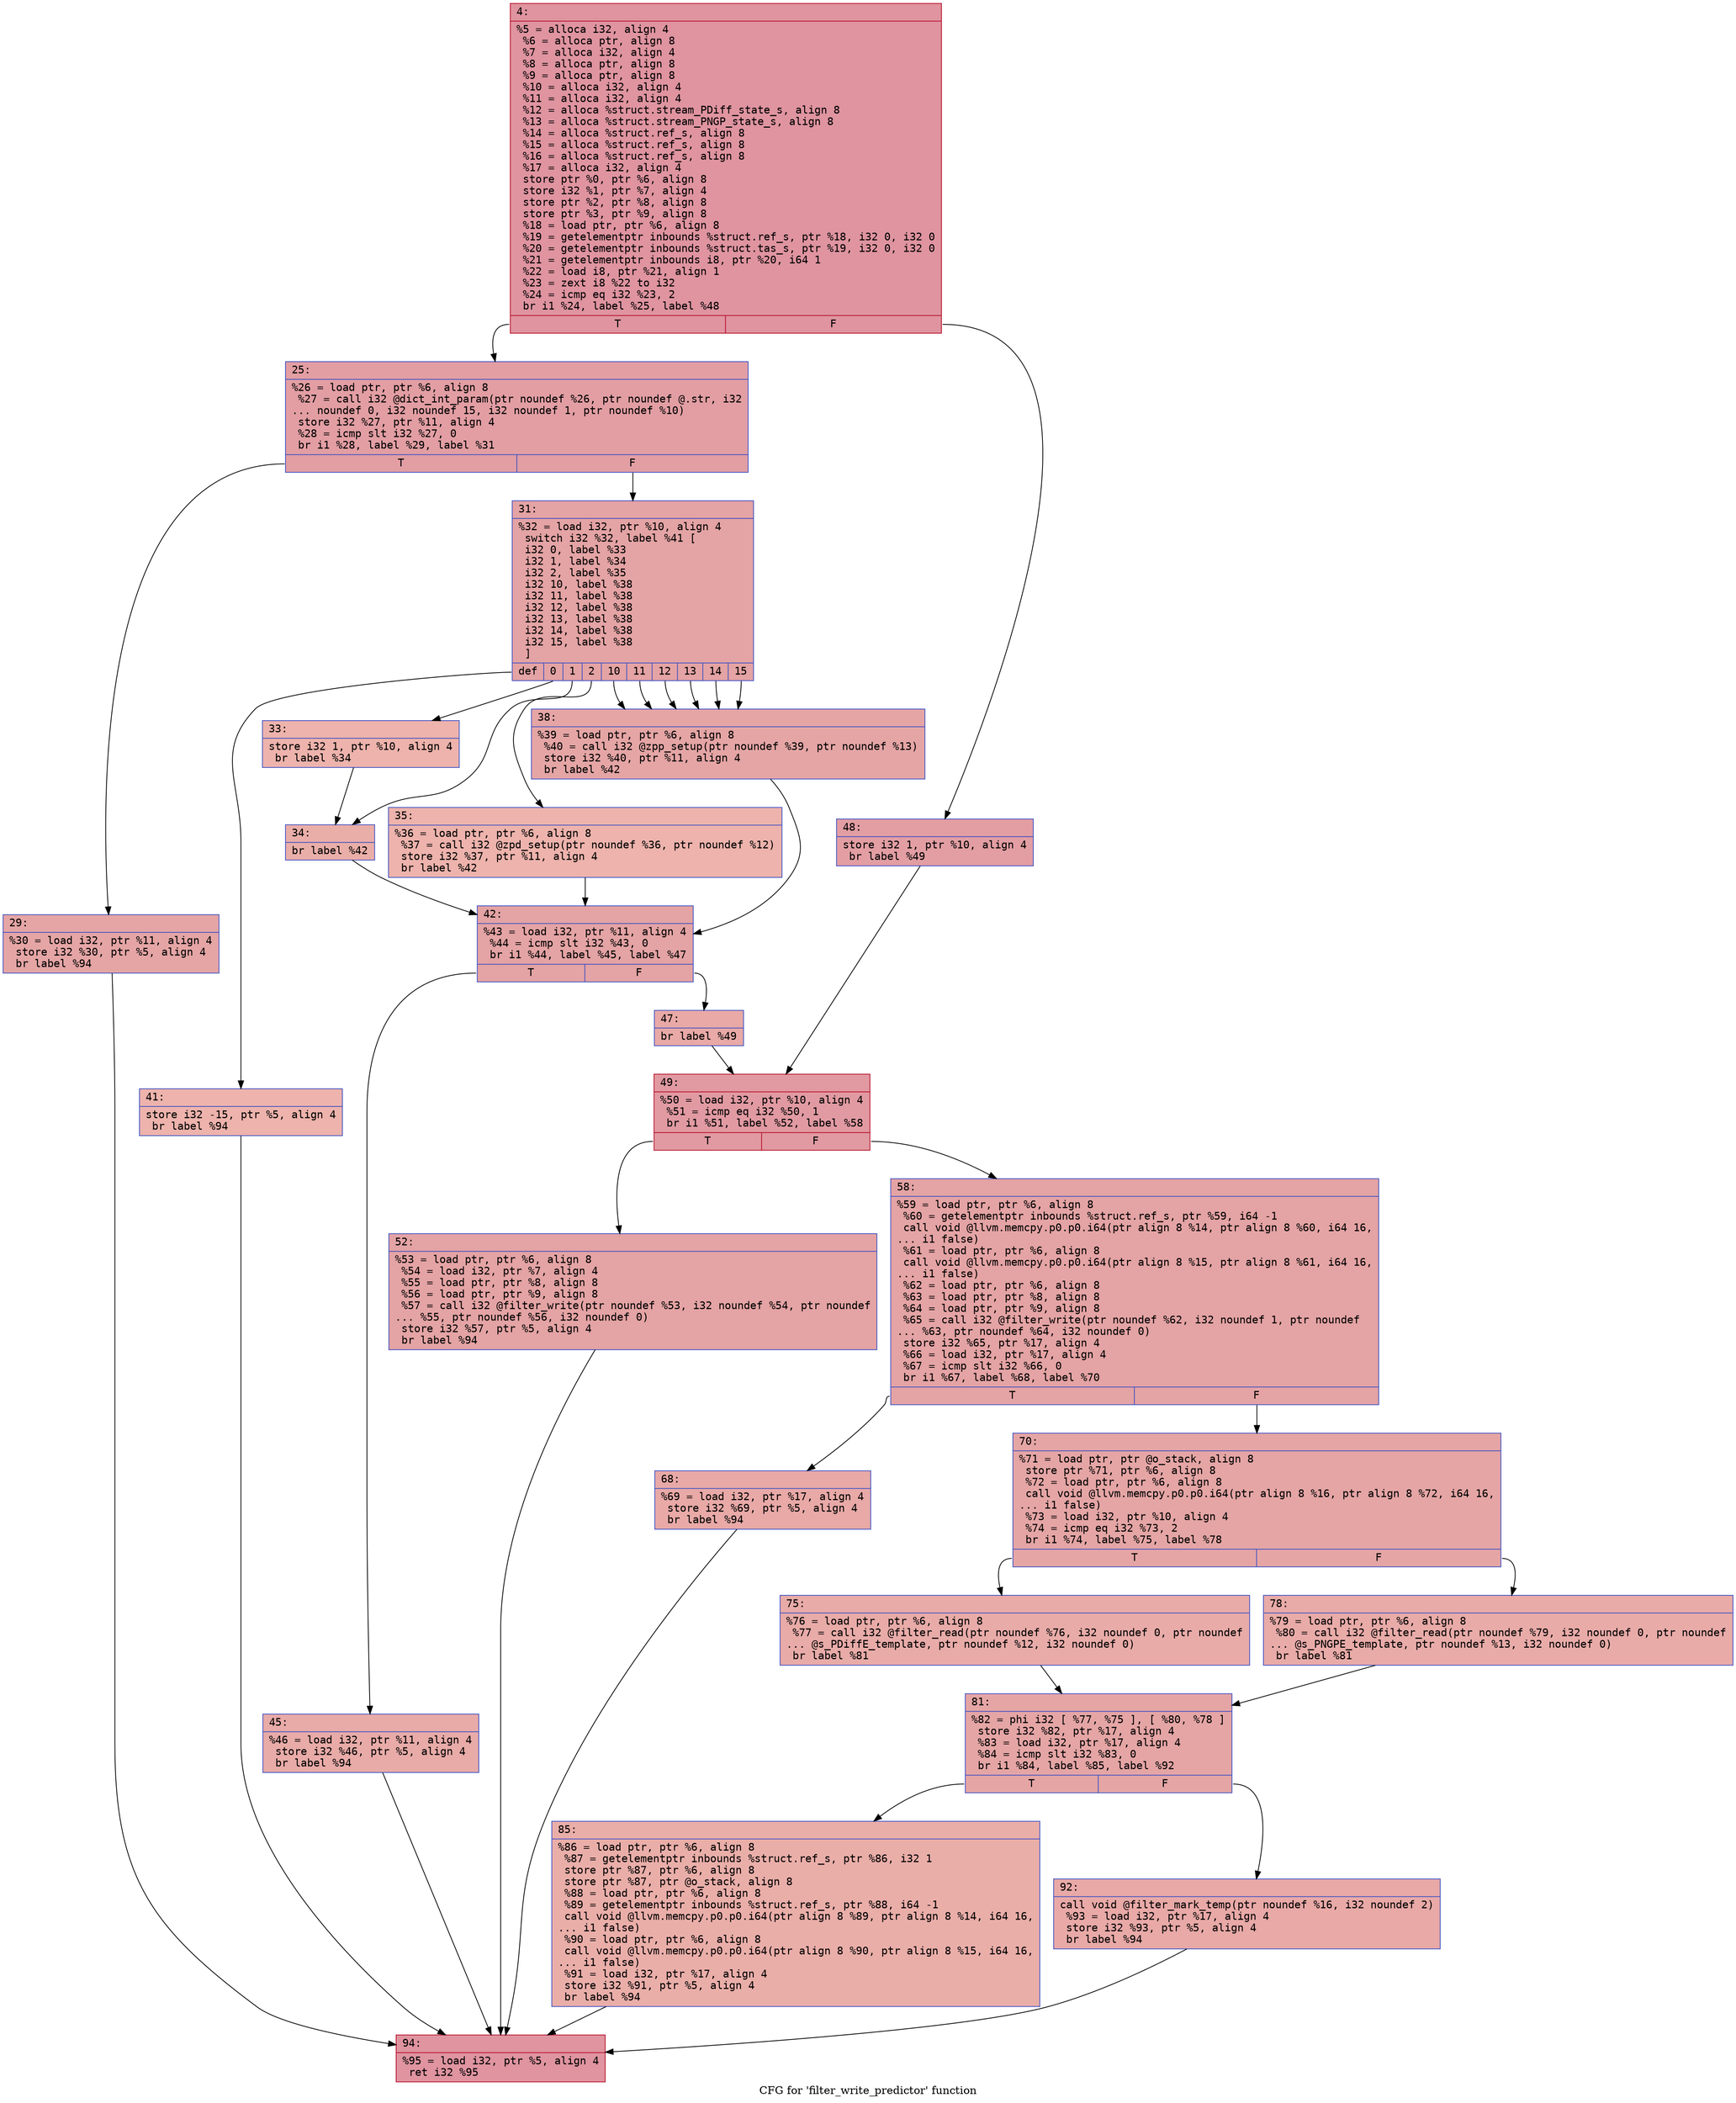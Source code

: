 digraph "CFG for 'filter_write_predictor' function" {
	label="CFG for 'filter_write_predictor' function";

	Node0x6000032aa0d0 [shape=record,color="#b70d28ff", style=filled, fillcolor="#b70d2870" fontname="Courier",label="{4:\l|  %5 = alloca i32, align 4\l  %6 = alloca ptr, align 8\l  %7 = alloca i32, align 4\l  %8 = alloca ptr, align 8\l  %9 = alloca ptr, align 8\l  %10 = alloca i32, align 4\l  %11 = alloca i32, align 4\l  %12 = alloca %struct.stream_PDiff_state_s, align 8\l  %13 = alloca %struct.stream_PNGP_state_s, align 8\l  %14 = alloca %struct.ref_s, align 8\l  %15 = alloca %struct.ref_s, align 8\l  %16 = alloca %struct.ref_s, align 8\l  %17 = alloca i32, align 4\l  store ptr %0, ptr %6, align 8\l  store i32 %1, ptr %7, align 4\l  store ptr %2, ptr %8, align 8\l  store ptr %3, ptr %9, align 8\l  %18 = load ptr, ptr %6, align 8\l  %19 = getelementptr inbounds %struct.ref_s, ptr %18, i32 0, i32 0\l  %20 = getelementptr inbounds %struct.tas_s, ptr %19, i32 0, i32 0\l  %21 = getelementptr inbounds i8, ptr %20, i64 1\l  %22 = load i8, ptr %21, align 1\l  %23 = zext i8 %22 to i32\l  %24 = icmp eq i32 %23, 2\l  br i1 %24, label %25, label %48\l|{<s0>T|<s1>F}}"];
	Node0x6000032aa0d0:s0 -> Node0x6000032aa120[tooltip="4 -> 25\nProbability 50.00%" ];
	Node0x6000032aa0d0:s1 -> Node0x6000032aa490[tooltip="4 -> 48\nProbability 50.00%" ];
	Node0x6000032aa120 [shape=record,color="#3d50c3ff", style=filled, fillcolor="#be242e70" fontname="Courier",label="{25:\l|  %26 = load ptr, ptr %6, align 8\l  %27 = call i32 @dict_int_param(ptr noundef %26, ptr noundef @.str, i32\l... noundef 0, i32 noundef 15, i32 noundef 1, ptr noundef %10)\l  store i32 %27, ptr %11, align 4\l  %28 = icmp slt i32 %27, 0\l  br i1 %28, label %29, label %31\l|{<s0>T|<s1>F}}"];
	Node0x6000032aa120:s0 -> Node0x6000032aa170[tooltip="25 -> 29\nProbability 37.50%" ];
	Node0x6000032aa120:s1 -> Node0x6000032aa1c0[tooltip="25 -> 31\nProbability 62.50%" ];
	Node0x6000032aa170 [shape=record,color="#3d50c3ff", style=filled, fillcolor="#c5333470" fontname="Courier",label="{29:\l|  %30 = load i32, ptr %11, align 4\l  store i32 %30, ptr %5, align 4\l  br label %94\l}"];
	Node0x6000032aa170 -> Node0x6000032aa800[tooltip="29 -> 94\nProbability 100.00%" ];
	Node0x6000032aa1c0 [shape=record,color="#3d50c3ff", style=filled, fillcolor="#c32e3170" fontname="Courier",label="{31:\l|  %32 = load i32, ptr %10, align 4\l  switch i32 %32, label %41 [\l    i32 0, label %33\l    i32 1, label %34\l    i32 2, label %35\l    i32 10, label %38\l    i32 11, label %38\l    i32 12, label %38\l    i32 13, label %38\l    i32 14, label %38\l    i32 15, label %38\l  ]\l|{<s0>def|<s1>0|<s2>1|<s3>2|<s4>10|<s5>11|<s6>12|<s7>13|<s8>14|<s9>15}}"];
	Node0x6000032aa1c0:s0 -> Node0x6000032aa350[tooltip="31 -> 41\nProbability 10.00%" ];
	Node0x6000032aa1c0:s1 -> Node0x6000032aa210[tooltip="31 -> 33\nProbability 10.00%" ];
	Node0x6000032aa1c0:s2 -> Node0x6000032aa260[tooltip="31 -> 34\nProbability 10.00%" ];
	Node0x6000032aa1c0:s3 -> Node0x6000032aa2b0[tooltip="31 -> 35\nProbability 10.00%" ];
	Node0x6000032aa1c0:s4 -> Node0x6000032aa300[tooltip="31 -> 38\nProbability 60.00%" ];
	Node0x6000032aa1c0:s5 -> Node0x6000032aa300[tooltip="31 -> 38\nProbability 60.00%" ];
	Node0x6000032aa1c0:s6 -> Node0x6000032aa300[tooltip="31 -> 38\nProbability 60.00%" ];
	Node0x6000032aa1c0:s7 -> Node0x6000032aa300[tooltip="31 -> 38\nProbability 60.00%" ];
	Node0x6000032aa1c0:s8 -> Node0x6000032aa300[tooltip="31 -> 38\nProbability 60.00%" ];
	Node0x6000032aa1c0:s9 -> Node0x6000032aa300[tooltip="31 -> 38\nProbability 60.00%" ];
	Node0x6000032aa210 [shape=record,color="#3d50c3ff", style=filled, fillcolor="#d6524470" fontname="Courier",label="{33:\l|  store i32 1, ptr %10, align 4\l  br label %34\l}"];
	Node0x6000032aa210 -> Node0x6000032aa260[tooltip="33 -> 34\nProbability 100.00%" ];
	Node0x6000032aa260 [shape=record,color="#3d50c3ff", style=filled, fillcolor="#d0473d70" fontname="Courier",label="{34:\l|  br label %42\l}"];
	Node0x6000032aa260 -> Node0x6000032aa3a0[tooltip="34 -> 42\nProbability 100.00%" ];
	Node0x6000032aa2b0 [shape=record,color="#3d50c3ff", style=filled, fillcolor="#d6524470" fontname="Courier",label="{35:\l|  %36 = load ptr, ptr %6, align 8\l  %37 = call i32 @zpd_setup(ptr noundef %36, ptr noundef %12)\l  store i32 %37, ptr %11, align 4\l  br label %42\l}"];
	Node0x6000032aa2b0 -> Node0x6000032aa3a0[tooltip="35 -> 42\nProbability 100.00%" ];
	Node0x6000032aa300 [shape=record,color="#3d50c3ff", style=filled, fillcolor="#c5333470" fontname="Courier",label="{38:\l|  %39 = load ptr, ptr %6, align 8\l  %40 = call i32 @zpp_setup(ptr noundef %39, ptr noundef %13)\l  store i32 %40, ptr %11, align 4\l  br label %42\l}"];
	Node0x6000032aa300 -> Node0x6000032aa3a0[tooltip="38 -> 42\nProbability 100.00%" ];
	Node0x6000032aa350 [shape=record,color="#3d50c3ff", style=filled, fillcolor="#d6524470" fontname="Courier",label="{41:\l|  store i32 -15, ptr %5, align 4\l  br label %94\l}"];
	Node0x6000032aa350 -> Node0x6000032aa800[tooltip="41 -> 94\nProbability 100.00%" ];
	Node0x6000032aa3a0 [shape=record,color="#3d50c3ff", style=filled, fillcolor="#c32e3170" fontname="Courier",label="{42:\l|  %43 = load i32, ptr %11, align 4\l  %44 = icmp slt i32 %43, 0\l  br i1 %44, label %45, label %47\l|{<s0>T|<s1>F}}"];
	Node0x6000032aa3a0:s0 -> Node0x6000032aa3f0[tooltip="42 -> 45\nProbability 37.50%" ];
	Node0x6000032aa3a0:s1 -> Node0x6000032aa440[tooltip="42 -> 47\nProbability 62.50%" ];
	Node0x6000032aa3f0 [shape=record,color="#3d50c3ff", style=filled, fillcolor="#cc403a70" fontname="Courier",label="{45:\l|  %46 = load i32, ptr %11, align 4\l  store i32 %46, ptr %5, align 4\l  br label %94\l}"];
	Node0x6000032aa3f0 -> Node0x6000032aa800[tooltip="45 -> 94\nProbability 100.00%" ];
	Node0x6000032aa440 [shape=record,color="#3d50c3ff", style=filled, fillcolor="#ca3b3770" fontname="Courier",label="{47:\l|  br label %49\l}"];
	Node0x6000032aa440 -> Node0x6000032aa4e0[tooltip="47 -> 49\nProbability 100.00%" ];
	Node0x6000032aa490 [shape=record,color="#3d50c3ff", style=filled, fillcolor="#be242e70" fontname="Courier",label="{48:\l|  store i32 1, ptr %10, align 4\l  br label %49\l}"];
	Node0x6000032aa490 -> Node0x6000032aa4e0[tooltip="48 -> 49\nProbability 100.00%" ];
	Node0x6000032aa4e0 [shape=record,color="#b70d28ff", style=filled, fillcolor="#bb1b2c70" fontname="Courier",label="{49:\l|  %50 = load i32, ptr %10, align 4\l  %51 = icmp eq i32 %50, 1\l  br i1 %51, label %52, label %58\l|{<s0>T|<s1>F}}"];
	Node0x6000032aa4e0:s0 -> Node0x6000032aa530[tooltip="49 -> 52\nProbability 50.00%" ];
	Node0x6000032aa4e0:s1 -> Node0x6000032aa580[tooltip="49 -> 58\nProbability 50.00%" ];
	Node0x6000032aa530 [shape=record,color="#3d50c3ff", style=filled, fillcolor="#c32e3170" fontname="Courier",label="{52:\l|  %53 = load ptr, ptr %6, align 8\l  %54 = load i32, ptr %7, align 4\l  %55 = load ptr, ptr %8, align 8\l  %56 = load ptr, ptr %9, align 8\l  %57 = call i32 @filter_write(ptr noundef %53, i32 noundef %54, ptr noundef\l... %55, ptr noundef %56, i32 noundef 0)\l  store i32 %57, ptr %5, align 4\l  br label %94\l}"];
	Node0x6000032aa530 -> Node0x6000032aa800[tooltip="52 -> 94\nProbability 100.00%" ];
	Node0x6000032aa580 [shape=record,color="#3d50c3ff", style=filled, fillcolor="#c32e3170" fontname="Courier",label="{58:\l|  %59 = load ptr, ptr %6, align 8\l  %60 = getelementptr inbounds %struct.ref_s, ptr %59, i64 -1\l  call void @llvm.memcpy.p0.p0.i64(ptr align 8 %14, ptr align 8 %60, i64 16,\l... i1 false)\l  %61 = load ptr, ptr %6, align 8\l  call void @llvm.memcpy.p0.p0.i64(ptr align 8 %15, ptr align 8 %61, i64 16,\l... i1 false)\l  %62 = load ptr, ptr %6, align 8\l  %63 = load ptr, ptr %8, align 8\l  %64 = load ptr, ptr %9, align 8\l  %65 = call i32 @filter_write(ptr noundef %62, i32 noundef 1, ptr noundef\l... %63, ptr noundef %64, i32 noundef 0)\l  store i32 %65, ptr %17, align 4\l  %66 = load i32, ptr %17, align 4\l  %67 = icmp slt i32 %66, 0\l  br i1 %67, label %68, label %70\l|{<s0>T|<s1>F}}"];
	Node0x6000032aa580:s0 -> Node0x6000032aa5d0[tooltip="58 -> 68\nProbability 37.50%" ];
	Node0x6000032aa580:s1 -> Node0x6000032aa620[tooltip="58 -> 70\nProbability 62.50%" ];
	Node0x6000032aa5d0 [shape=record,color="#3d50c3ff", style=filled, fillcolor="#ca3b3770" fontname="Courier",label="{68:\l|  %69 = load i32, ptr %17, align 4\l  store i32 %69, ptr %5, align 4\l  br label %94\l}"];
	Node0x6000032aa5d0 -> Node0x6000032aa800[tooltip="68 -> 94\nProbability 100.00%" ];
	Node0x6000032aa620 [shape=record,color="#3d50c3ff", style=filled, fillcolor="#c5333470" fontname="Courier",label="{70:\l|  %71 = load ptr, ptr @o_stack, align 8\l  store ptr %71, ptr %6, align 8\l  %72 = load ptr, ptr %6, align 8\l  call void @llvm.memcpy.p0.p0.i64(ptr align 8 %16, ptr align 8 %72, i64 16,\l... i1 false)\l  %73 = load i32, ptr %10, align 4\l  %74 = icmp eq i32 %73, 2\l  br i1 %74, label %75, label %78\l|{<s0>T|<s1>F}}"];
	Node0x6000032aa620:s0 -> Node0x6000032aa670[tooltip="70 -> 75\nProbability 50.00%" ];
	Node0x6000032aa620:s1 -> Node0x6000032aa6c0[tooltip="70 -> 78\nProbability 50.00%" ];
	Node0x6000032aa670 [shape=record,color="#3d50c3ff", style=filled, fillcolor="#cc403a70" fontname="Courier",label="{75:\l|  %76 = load ptr, ptr %6, align 8\l  %77 = call i32 @filter_read(ptr noundef %76, i32 noundef 0, ptr noundef\l... @s_PDiffE_template, ptr noundef %12, i32 noundef 0)\l  br label %81\l}"];
	Node0x6000032aa670 -> Node0x6000032aa710[tooltip="75 -> 81\nProbability 100.00%" ];
	Node0x6000032aa6c0 [shape=record,color="#3d50c3ff", style=filled, fillcolor="#cc403a70" fontname="Courier",label="{78:\l|  %79 = load ptr, ptr %6, align 8\l  %80 = call i32 @filter_read(ptr noundef %79, i32 noundef 0, ptr noundef\l... @s_PNGPE_template, ptr noundef %13, i32 noundef 0)\l  br label %81\l}"];
	Node0x6000032aa6c0 -> Node0x6000032aa710[tooltip="78 -> 81\nProbability 100.00%" ];
	Node0x6000032aa710 [shape=record,color="#3d50c3ff", style=filled, fillcolor="#c5333470" fontname="Courier",label="{81:\l|  %82 = phi i32 [ %77, %75 ], [ %80, %78 ]\l  store i32 %82, ptr %17, align 4\l  %83 = load i32, ptr %17, align 4\l  %84 = icmp slt i32 %83, 0\l  br i1 %84, label %85, label %92\l|{<s0>T|<s1>F}}"];
	Node0x6000032aa710:s0 -> Node0x6000032aa760[tooltip="81 -> 85\nProbability 37.50%" ];
	Node0x6000032aa710:s1 -> Node0x6000032aa7b0[tooltip="81 -> 92\nProbability 62.50%" ];
	Node0x6000032aa760 [shape=record,color="#3d50c3ff", style=filled, fillcolor="#d0473d70" fontname="Courier",label="{85:\l|  %86 = load ptr, ptr %6, align 8\l  %87 = getelementptr inbounds %struct.ref_s, ptr %86, i32 1\l  store ptr %87, ptr %6, align 8\l  store ptr %87, ptr @o_stack, align 8\l  %88 = load ptr, ptr %6, align 8\l  %89 = getelementptr inbounds %struct.ref_s, ptr %88, i64 -1\l  call void @llvm.memcpy.p0.p0.i64(ptr align 8 %89, ptr align 8 %14, i64 16,\l... i1 false)\l  %90 = load ptr, ptr %6, align 8\l  call void @llvm.memcpy.p0.p0.i64(ptr align 8 %90, ptr align 8 %15, i64 16,\l... i1 false)\l  %91 = load i32, ptr %17, align 4\l  store i32 %91, ptr %5, align 4\l  br label %94\l}"];
	Node0x6000032aa760 -> Node0x6000032aa800[tooltip="85 -> 94\nProbability 100.00%" ];
	Node0x6000032aa7b0 [shape=record,color="#3d50c3ff", style=filled, fillcolor="#ca3b3770" fontname="Courier",label="{92:\l|  call void @filter_mark_temp(ptr noundef %16, i32 noundef 2)\l  %93 = load i32, ptr %17, align 4\l  store i32 %93, ptr %5, align 4\l  br label %94\l}"];
	Node0x6000032aa7b0 -> Node0x6000032aa800[tooltip="92 -> 94\nProbability 100.00%" ];
	Node0x6000032aa800 [shape=record,color="#b70d28ff", style=filled, fillcolor="#b70d2870" fontname="Courier",label="{94:\l|  %95 = load i32, ptr %5, align 4\l  ret i32 %95\l}"];
}
